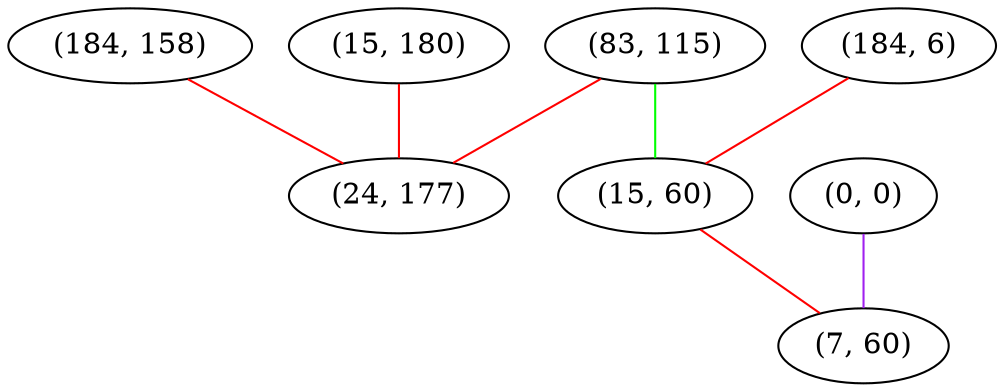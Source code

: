 graph "" {
"(184, 158)";
"(0, 0)";
"(83, 115)";
"(15, 180)";
"(184, 6)";
"(15, 60)";
"(24, 177)";
"(7, 60)";
"(184, 158)" -- "(24, 177)"  [color=red, key=0, weight=1];
"(0, 0)" -- "(7, 60)"  [color=purple, key=0, weight=4];
"(83, 115)" -- "(15, 60)"  [color=green, key=0, weight=2];
"(83, 115)" -- "(24, 177)"  [color=red, key=0, weight=1];
"(15, 180)" -- "(24, 177)"  [color=red, key=0, weight=1];
"(184, 6)" -- "(15, 60)"  [color=red, key=0, weight=1];
"(15, 60)" -- "(7, 60)"  [color=red, key=0, weight=1];
}
